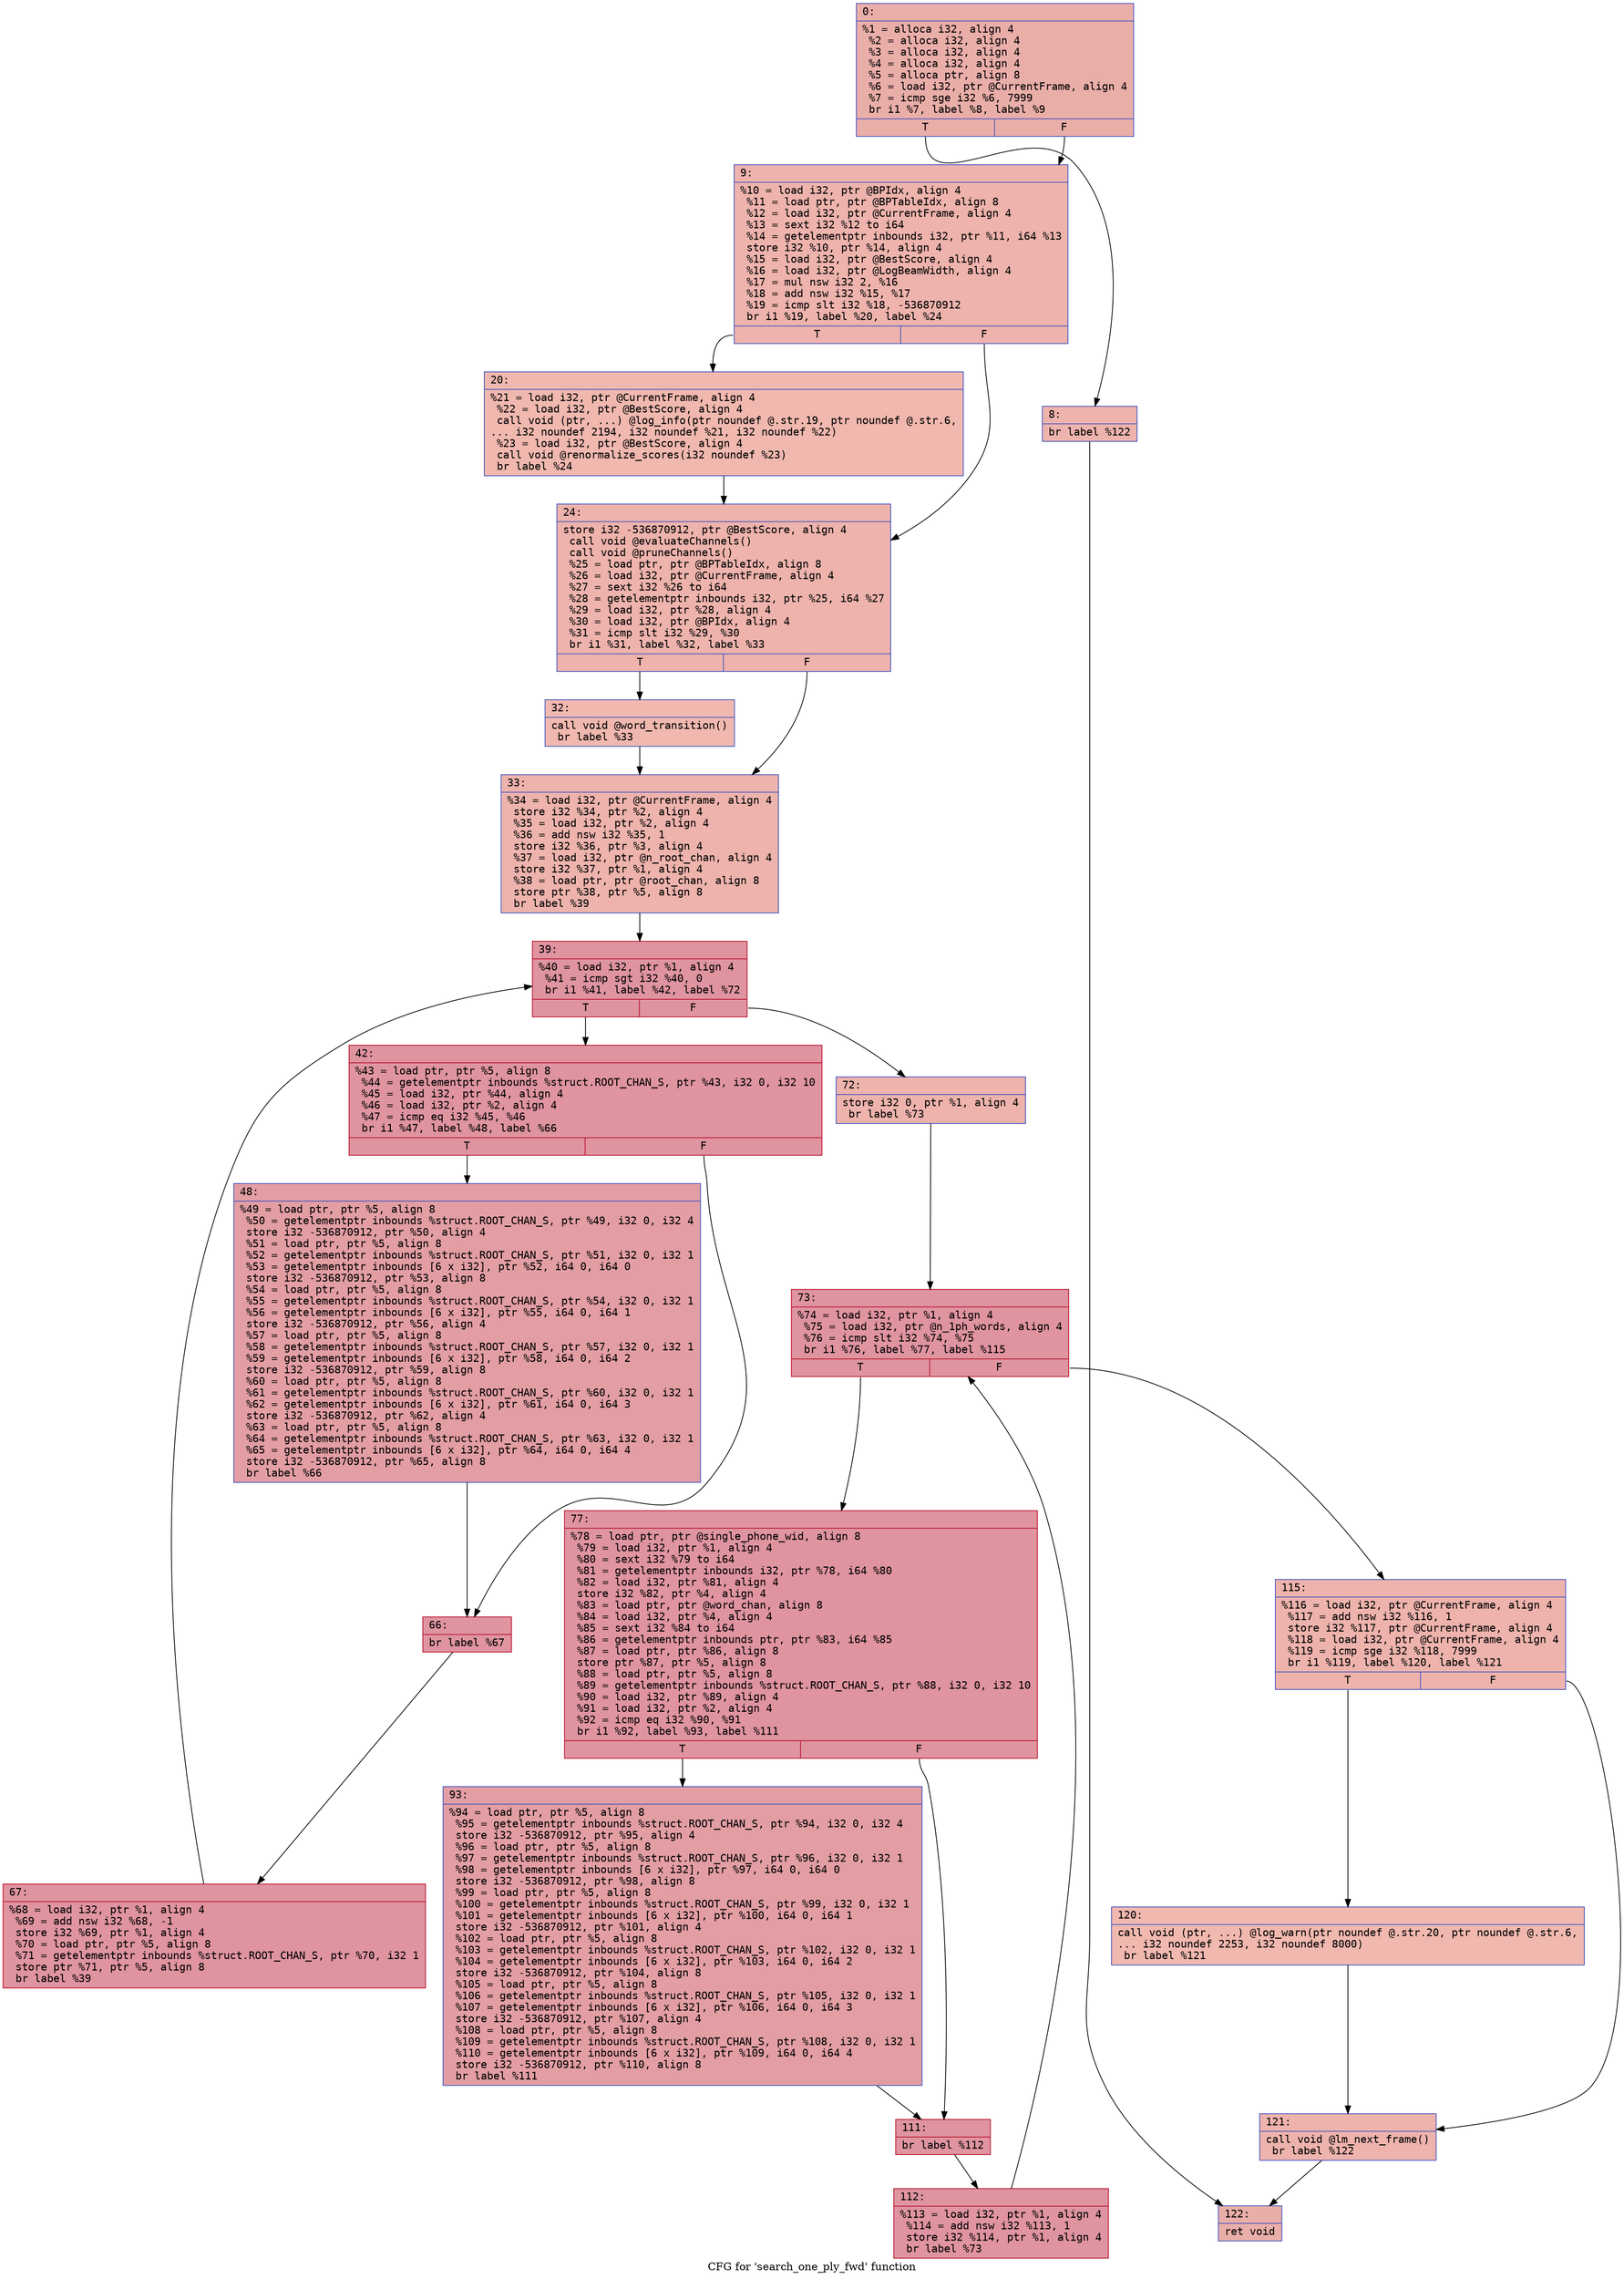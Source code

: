 digraph "CFG for 'search_one_ply_fwd' function" {
	label="CFG for 'search_one_ply_fwd' function";

	Node0x60000203caa0 [shape=record,color="#3d50c3ff", style=filled, fillcolor="#d0473d70" fontname="Courier",label="{0:\l|  %1 = alloca i32, align 4\l  %2 = alloca i32, align 4\l  %3 = alloca i32, align 4\l  %4 = alloca i32, align 4\l  %5 = alloca ptr, align 8\l  %6 = load i32, ptr @CurrentFrame, align 4\l  %7 = icmp sge i32 %6, 7999\l  br i1 %7, label %8, label %9\l|{<s0>T|<s1>F}}"];
	Node0x60000203caa0:s0 -> Node0x60000203caf0[tooltip="0 -> 8\nProbability 50.00%" ];
	Node0x60000203caa0:s1 -> Node0x60000203cb40[tooltip="0 -> 9\nProbability 50.00%" ];
	Node0x60000203caf0 [shape=record,color="#3d50c3ff", style=filled, fillcolor="#d6524470" fontname="Courier",label="{8:\l|  br label %122\l}"];
	Node0x60000203caf0 -> Node0x60000203d130[tooltip="8 -> 122\nProbability 100.00%" ];
	Node0x60000203cb40 [shape=record,color="#3d50c3ff", style=filled, fillcolor="#d6524470" fontname="Courier",label="{9:\l|  %10 = load i32, ptr @BPIdx, align 4\l  %11 = load ptr, ptr @BPTableIdx, align 8\l  %12 = load i32, ptr @CurrentFrame, align 4\l  %13 = sext i32 %12 to i64\l  %14 = getelementptr inbounds i32, ptr %11, i64 %13\l  store i32 %10, ptr %14, align 4\l  %15 = load i32, ptr @BestScore, align 4\l  %16 = load i32, ptr @LogBeamWidth, align 4\l  %17 = mul nsw i32 2, %16\l  %18 = add nsw i32 %15, %17\l  %19 = icmp slt i32 %18, -536870912\l  br i1 %19, label %20, label %24\l|{<s0>T|<s1>F}}"];
	Node0x60000203cb40:s0 -> Node0x60000203cb90[tooltip="9 -> 20\nProbability 50.00%" ];
	Node0x60000203cb40:s1 -> Node0x60000203cbe0[tooltip="9 -> 24\nProbability 50.00%" ];
	Node0x60000203cb90 [shape=record,color="#3d50c3ff", style=filled, fillcolor="#dc5d4a70" fontname="Courier",label="{20:\l|  %21 = load i32, ptr @CurrentFrame, align 4\l  %22 = load i32, ptr @BestScore, align 4\l  call void (ptr, ...) @log_info(ptr noundef @.str.19, ptr noundef @.str.6,\l... i32 noundef 2194, i32 noundef %21, i32 noundef %22)\l  %23 = load i32, ptr @BestScore, align 4\l  call void @renormalize_scores(i32 noundef %23)\l  br label %24\l}"];
	Node0x60000203cb90 -> Node0x60000203cbe0[tooltip="20 -> 24\nProbability 100.00%" ];
	Node0x60000203cbe0 [shape=record,color="#3d50c3ff", style=filled, fillcolor="#d6524470" fontname="Courier",label="{24:\l|  store i32 -536870912, ptr @BestScore, align 4\l  call void @evaluateChannels()\l  call void @pruneChannels()\l  %25 = load ptr, ptr @BPTableIdx, align 8\l  %26 = load i32, ptr @CurrentFrame, align 4\l  %27 = sext i32 %26 to i64\l  %28 = getelementptr inbounds i32, ptr %25, i64 %27\l  %29 = load i32, ptr %28, align 4\l  %30 = load i32, ptr @BPIdx, align 4\l  %31 = icmp slt i32 %29, %30\l  br i1 %31, label %32, label %33\l|{<s0>T|<s1>F}}"];
	Node0x60000203cbe0:s0 -> Node0x60000203cc30[tooltip="24 -> 32\nProbability 50.00%" ];
	Node0x60000203cbe0:s1 -> Node0x60000203cc80[tooltip="24 -> 33\nProbability 50.00%" ];
	Node0x60000203cc30 [shape=record,color="#3d50c3ff", style=filled, fillcolor="#dc5d4a70" fontname="Courier",label="{32:\l|  call void @word_transition()\l  br label %33\l}"];
	Node0x60000203cc30 -> Node0x60000203cc80[tooltip="32 -> 33\nProbability 100.00%" ];
	Node0x60000203cc80 [shape=record,color="#3d50c3ff", style=filled, fillcolor="#d6524470" fontname="Courier",label="{33:\l|  %34 = load i32, ptr @CurrentFrame, align 4\l  store i32 %34, ptr %2, align 4\l  %35 = load i32, ptr %2, align 4\l  %36 = add nsw i32 %35, 1\l  store i32 %36, ptr %3, align 4\l  %37 = load i32, ptr @n_root_chan, align 4\l  store i32 %37, ptr %1, align 4\l  %38 = load ptr, ptr @root_chan, align 8\l  store ptr %38, ptr %5, align 8\l  br label %39\l}"];
	Node0x60000203cc80 -> Node0x60000203ccd0[tooltip="33 -> 39\nProbability 100.00%" ];
	Node0x60000203ccd0 [shape=record,color="#b70d28ff", style=filled, fillcolor="#b70d2870" fontname="Courier",label="{39:\l|  %40 = load i32, ptr %1, align 4\l  %41 = icmp sgt i32 %40, 0\l  br i1 %41, label %42, label %72\l|{<s0>T|<s1>F}}"];
	Node0x60000203ccd0:s0 -> Node0x60000203cd20[tooltip="39 -> 42\nProbability 96.88%" ];
	Node0x60000203ccd0:s1 -> Node0x60000203ce60[tooltip="39 -> 72\nProbability 3.12%" ];
	Node0x60000203cd20 [shape=record,color="#b70d28ff", style=filled, fillcolor="#b70d2870" fontname="Courier",label="{42:\l|  %43 = load ptr, ptr %5, align 8\l  %44 = getelementptr inbounds %struct.ROOT_CHAN_S, ptr %43, i32 0, i32 10\l  %45 = load i32, ptr %44, align 4\l  %46 = load i32, ptr %2, align 4\l  %47 = icmp eq i32 %45, %46\l  br i1 %47, label %48, label %66\l|{<s0>T|<s1>F}}"];
	Node0x60000203cd20:s0 -> Node0x60000203cd70[tooltip="42 -> 48\nProbability 50.00%" ];
	Node0x60000203cd20:s1 -> Node0x60000203cdc0[tooltip="42 -> 66\nProbability 50.00%" ];
	Node0x60000203cd70 [shape=record,color="#3d50c3ff", style=filled, fillcolor="#be242e70" fontname="Courier",label="{48:\l|  %49 = load ptr, ptr %5, align 8\l  %50 = getelementptr inbounds %struct.ROOT_CHAN_S, ptr %49, i32 0, i32 4\l  store i32 -536870912, ptr %50, align 4\l  %51 = load ptr, ptr %5, align 8\l  %52 = getelementptr inbounds %struct.ROOT_CHAN_S, ptr %51, i32 0, i32 1\l  %53 = getelementptr inbounds [6 x i32], ptr %52, i64 0, i64 0\l  store i32 -536870912, ptr %53, align 8\l  %54 = load ptr, ptr %5, align 8\l  %55 = getelementptr inbounds %struct.ROOT_CHAN_S, ptr %54, i32 0, i32 1\l  %56 = getelementptr inbounds [6 x i32], ptr %55, i64 0, i64 1\l  store i32 -536870912, ptr %56, align 4\l  %57 = load ptr, ptr %5, align 8\l  %58 = getelementptr inbounds %struct.ROOT_CHAN_S, ptr %57, i32 0, i32 1\l  %59 = getelementptr inbounds [6 x i32], ptr %58, i64 0, i64 2\l  store i32 -536870912, ptr %59, align 8\l  %60 = load ptr, ptr %5, align 8\l  %61 = getelementptr inbounds %struct.ROOT_CHAN_S, ptr %60, i32 0, i32 1\l  %62 = getelementptr inbounds [6 x i32], ptr %61, i64 0, i64 3\l  store i32 -536870912, ptr %62, align 4\l  %63 = load ptr, ptr %5, align 8\l  %64 = getelementptr inbounds %struct.ROOT_CHAN_S, ptr %63, i32 0, i32 1\l  %65 = getelementptr inbounds [6 x i32], ptr %64, i64 0, i64 4\l  store i32 -536870912, ptr %65, align 8\l  br label %66\l}"];
	Node0x60000203cd70 -> Node0x60000203cdc0[tooltip="48 -> 66\nProbability 100.00%" ];
	Node0x60000203cdc0 [shape=record,color="#b70d28ff", style=filled, fillcolor="#b70d2870" fontname="Courier",label="{66:\l|  br label %67\l}"];
	Node0x60000203cdc0 -> Node0x60000203ce10[tooltip="66 -> 67\nProbability 100.00%" ];
	Node0x60000203ce10 [shape=record,color="#b70d28ff", style=filled, fillcolor="#b70d2870" fontname="Courier",label="{67:\l|  %68 = load i32, ptr %1, align 4\l  %69 = add nsw i32 %68, -1\l  store i32 %69, ptr %1, align 4\l  %70 = load ptr, ptr %5, align 8\l  %71 = getelementptr inbounds %struct.ROOT_CHAN_S, ptr %70, i32 1\l  store ptr %71, ptr %5, align 8\l  br label %39\l}"];
	Node0x60000203ce10 -> Node0x60000203ccd0[tooltip="67 -> 39\nProbability 100.00%" ];
	Node0x60000203ce60 [shape=record,color="#3d50c3ff", style=filled, fillcolor="#d6524470" fontname="Courier",label="{72:\l|  store i32 0, ptr %1, align 4\l  br label %73\l}"];
	Node0x60000203ce60 -> Node0x60000203ceb0[tooltip="72 -> 73\nProbability 100.00%" ];
	Node0x60000203ceb0 [shape=record,color="#b70d28ff", style=filled, fillcolor="#b70d2870" fontname="Courier",label="{73:\l|  %74 = load i32, ptr %1, align 4\l  %75 = load i32, ptr @n_1ph_words, align 4\l  %76 = icmp slt i32 %74, %75\l  br i1 %76, label %77, label %115\l|{<s0>T|<s1>F}}"];
	Node0x60000203ceb0:s0 -> Node0x60000203cf00[tooltip="73 -> 77\nProbability 96.88%" ];
	Node0x60000203ceb0:s1 -> Node0x60000203d040[tooltip="73 -> 115\nProbability 3.12%" ];
	Node0x60000203cf00 [shape=record,color="#b70d28ff", style=filled, fillcolor="#b70d2870" fontname="Courier",label="{77:\l|  %78 = load ptr, ptr @single_phone_wid, align 8\l  %79 = load i32, ptr %1, align 4\l  %80 = sext i32 %79 to i64\l  %81 = getelementptr inbounds i32, ptr %78, i64 %80\l  %82 = load i32, ptr %81, align 4\l  store i32 %82, ptr %4, align 4\l  %83 = load ptr, ptr @word_chan, align 8\l  %84 = load i32, ptr %4, align 4\l  %85 = sext i32 %84 to i64\l  %86 = getelementptr inbounds ptr, ptr %83, i64 %85\l  %87 = load ptr, ptr %86, align 8\l  store ptr %87, ptr %5, align 8\l  %88 = load ptr, ptr %5, align 8\l  %89 = getelementptr inbounds %struct.ROOT_CHAN_S, ptr %88, i32 0, i32 10\l  %90 = load i32, ptr %89, align 4\l  %91 = load i32, ptr %2, align 4\l  %92 = icmp eq i32 %90, %91\l  br i1 %92, label %93, label %111\l|{<s0>T|<s1>F}}"];
	Node0x60000203cf00:s0 -> Node0x60000203cf50[tooltip="77 -> 93\nProbability 50.00%" ];
	Node0x60000203cf00:s1 -> Node0x60000203cfa0[tooltip="77 -> 111\nProbability 50.00%" ];
	Node0x60000203cf50 [shape=record,color="#3d50c3ff", style=filled, fillcolor="#be242e70" fontname="Courier",label="{93:\l|  %94 = load ptr, ptr %5, align 8\l  %95 = getelementptr inbounds %struct.ROOT_CHAN_S, ptr %94, i32 0, i32 4\l  store i32 -536870912, ptr %95, align 4\l  %96 = load ptr, ptr %5, align 8\l  %97 = getelementptr inbounds %struct.ROOT_CHAN_S, ptr %96, i32 0, i32 1\l  %98 = getelementptr inbounds [6 x i32], ptr %97, i64 0, i64 0\l  store i32 -536870912, ptr %98, align 8\l  %99 = load ptr, ptr %5, align 8\l  %100 = getelementptr inbounds %struct.ROOT_CHAN_S, ptr %99, i32 0, i32 1\l  %101 = getelementptr inbounds [6 x i32], ptr %100, i64 0, i64 1\l  store i32 -536870912, ptr %101, align 4\l  %102 = load ptr, ptr %5, align 8\l  %103 = getelementptr inbounds %struct.ROOT_CHAN_S, ptr %102, i32 0, i32 1\l  %104 = getelementptr inbounds [6 x i32], ptr %103, i64 0, i64 2\l  store i32 -536870912, ptr %104, align 8\l  %105 = load ptr, ptr %5, align 8\l  %106 = getelementptr inbounds %struct.ROOT_CHAN_S, ptr %105, i32 0, i32 1\l  %107 = getelementptr inbounds [6 x i32], ptr %106, i64 0, i64 3\l  store i32 -536870912, ptr %107, align 4\l  %108 = load ptr, ptr %5, align 8\l  %109 = getelementptr inbounds %struct.ROOT_CHAN_S, ptr %108, i32 0, i32 1\l  %110 = getelementptr inbounds [6 x i32], ptr %109, i64 0, i64 4\l  store i32 -536870912, ptr %110, align 8\l  br label %111\l}"];
	Node0x60000203cf50 -> Node0x60000203cfa0[tooltip="93 -> 111\nProbability 100.00%" ];
	Node0x60000203cfa0 [shape=record,color="#b70d28ff", style=filled, fillcolor="#b70d2870" fontname="Courier",label="{111:\l|  br label %112\l}"];
	Node0x60000203cfa0 -> Node0x60000203cff0[tooltip="111 -> 112\nProbability 100.00%" ];
	Node0x60000203cff0 [shape=record,color="#b70d28ff", style=filled, fillcolor="#b70d2870" fontname="Courier",label="{112:\l|  %113 = load i32, ptr %1, align 4\l  %114 = add nsw i32 %113, 1\l  store i32 %114, ptr %1, align 4\l  br label %73\l}"];
	Node0x60000203cff0 -> Node0x60000203ceb0[tooltip="112 -> 73\nProbability 100.00%" ];
	Node0x60000203d040 [shape=record,color="#3d50c3ff", style=filled, fillcolor="#d6524470" fontname="Courier",label="{115:\l|  %116 = load i32, ptr @CurrentFrame, align 4\l  %117 = add nsw i32 %116, 1\l  store i32 %117, ptr @CurrentFrame, align 4\l  %118 = load i32, ptr @CurrentFrame, align 4\l  %119 = icmp sge i32 %118, 7999\l  br i1 %119, label %120, label %121\l|{<s0>T|<s1>F}}"];
	Node0x60000203d040:s0 -> Node0x60000203d090[tooltip="115 -> 120\nProbability 50.00%" ];
	Node0x60000203d040:s1 -> Node0x60000203d0e0[tooltip="115 -> 121\nProbability 50.00%" ];
	Node0x60000203d090 [shape=record,color="#3d50c3ff", style=filled, fillcolor="#dc5d4a70" fontname="Courier",label="{120:\l|  call void (ptr, ...) @log_warn(ptr noundef @.str.20, ptr noundef @.str.6,\l... i32 noundef 2253, i32 noundef 8000)\l  br label %121\l}"];
	Node0x60000203d090 -> Node0x60000203d0e0[tooltip="120 -> 121\nProbability 100.00%" ];
	Node0x60000203d0e0 [shape=record,color="#3d50c3ff", style=filled, fillcolor="#d6524470" fontname="Courier",label="{121:\l|  call void @lm_next_frame()\l  br label %122\l}"];
	Node0x60000203d0e0 -> Node0x60000203d130[tooltip="121 -> 122\nProbability 100.00%" ];
	Node0x60000203d130 [shape=record,color="#3d50c3ff", style=filled, fillcolor="#d0473d70" fontname="Courier",label="{122:\l|  ret void\l}"];
}
